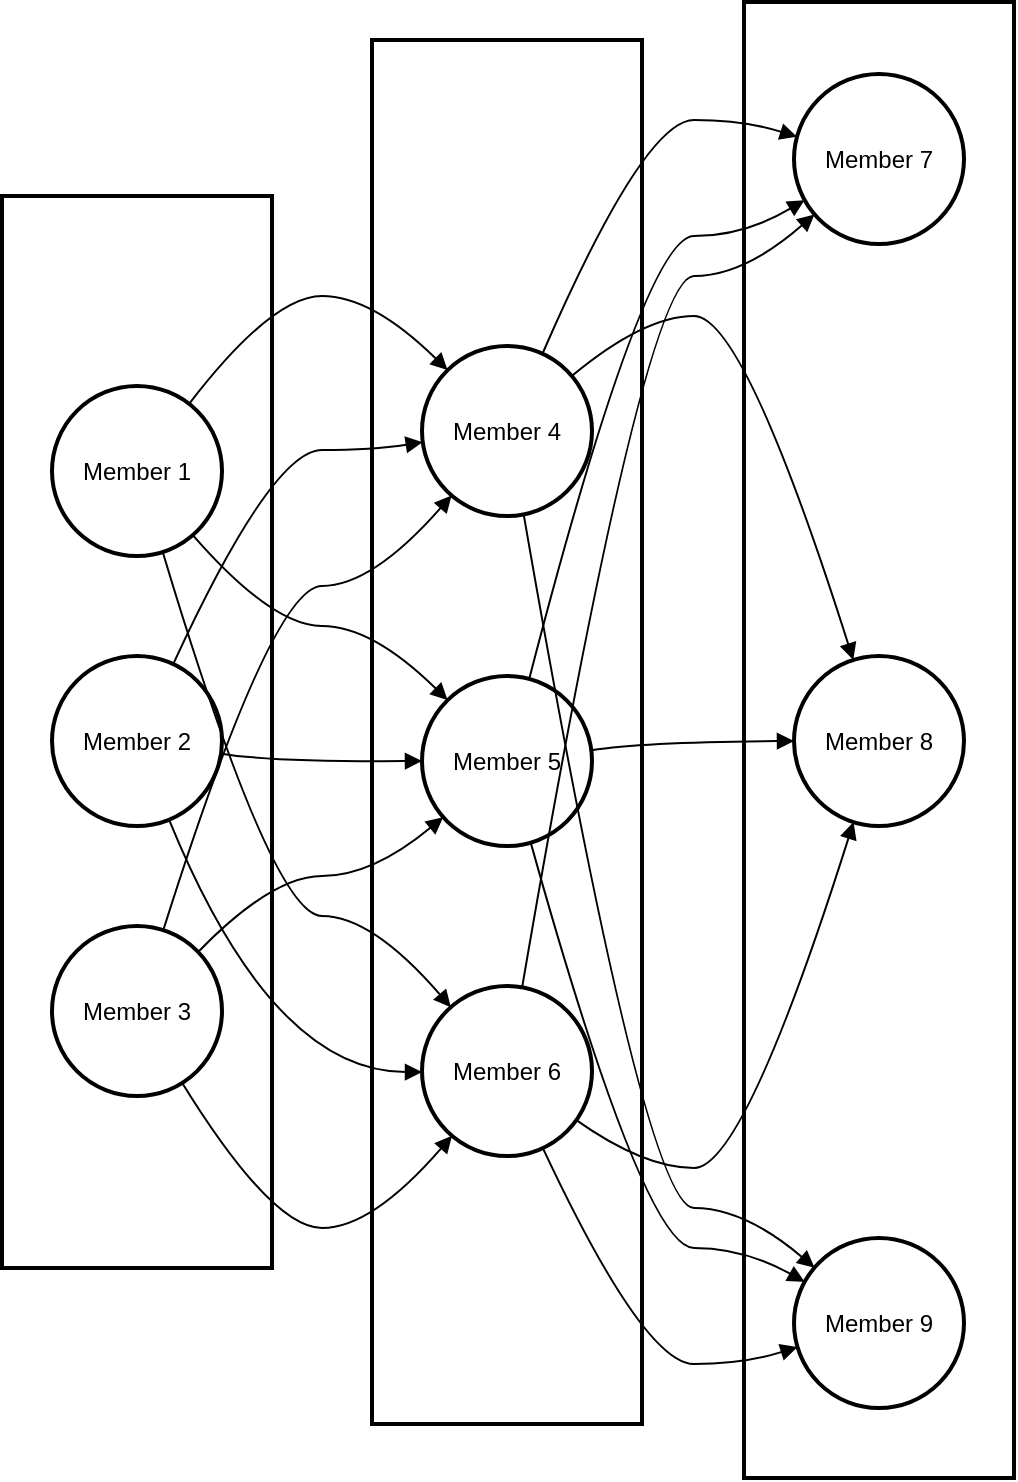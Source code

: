 <mxfile version="26.0.14">
  <diagram name="Page-1" id="sMocpuGF57ic_efmI0IQ">
    <mxGraphModel>
      <root>
        <mxCell id="0" />
        <mxCell id="1" parent="0" />
        <mxCell id="2" value="Phase 3" style="whiteSpace=wrap;strokeWidth=2;" vertex="1" parent="1">
          <mxGeometry x="379" y="8" width="135" height="738" as="geometry" />
        </mxCell>
        <mxCell id="3" value="Phase 2" style="whiteSpace=wrap;strokeWidth=2;" vertex="1" parent="1">
          <mxGeometry x="193" y="27" width="135" height="692" as="geometry" />
        </mxCell>
        <mxCell id="4" value="Phase 1" style="whiteSpace=wrap;strokeWidth=2;" vertex="1" parent="1">
          <mxGeometry x="8" y="105" width="135" height="536" as="geometry" />
        </mxCell>
        <mxCell id="5" value="Member 1" style="ellipse;aspect=fixed;strokeWidth=2;whiteSpace=wrap;" vertex="1" parent="1">
          <mxGeometry x="33" y="200" width="85" height="85" as="geometry" />
        </mxCell>
        <mxCell id="6" value="Member 2" style="ellipse;aspect=fixed;strokeWidth=2;whiteSpace=wrap;" vertex="1" parent="1">
          <mxGeometry x="33" y="335" width="85" height="85" as="geometry" />
        </mxCell>
        <mxCell id="7" value="Member 3" style="ellipse;aspect=fixed;strokeWidth=2;whiteSpace=wrap;" vertex="1" parent="1">
          <mxGeometry x="33" y="470" width="85" height="85" as="geometry" />
        </mxCell>
        <mxCell id="8" value="Member 4" style="ellipse;aspect=fixed;strokeWidth=2;whiteSpace=wrap;" vertex="1" parent="1">
          <mxGeometry x="218" y="180" width="85" height="85" as="geometry" />
        </mxCell>
        <mxCell id="9" value="Member 5" style="ellipse;aspect=fixed;strokeWidth=2;whiteSpace=wrap;" vertex="1" parent="1">
          <mxGeometry x="218" y="345" width="85" height="85" as="geometry" />
        </mxCell>
        <mxCell id="10" value="Member 6" style="ellipse;aspect=fixed;strokeWidth=2;whiteSpace=wrap;" vertex="1" parent="1">
          <mxGeometry x="218" y="500" width="85" height="85" as="geometry" />
        </mxCell>
        <mxCell id="11" value="Member 7" style="ellipse;aspect=fixed;strokeWidth=2;whiteSpace=wrap;" vertex="1" parent="1">
          <mxGeometry x="404" y="44" width="85" height="85" as="geometry" />
        </mxCell>
        <mxCell id="12" value="Member 8" style="ellipse;aspect=fixed;strokeWidth=2;whiteSpace=wrap;" vertex="1" parent="1">
          <mxGeometry x="404" y="335" width="85" height="85" as="geometry" />
        </mxCell>
        <mxCell id="13" value="Member 9" style="ellipse;aspect=fixed;strokeWidth=2;whiteSpace=wrap;" vertex="1" parent="1">
          <mxGeometry x="404" y="626" width="85" height="85" as="geometry" />
        </mxCell>
        <mxCell id="14" value="" style="curved=1;startArrow=none;endArrow=block;exitX=0.89;exitY=0;entryX=0.01;entryY=0;" edge="1" parent="1" source="5" target="8">
          <mxGeometry relative="1" as="geometry">
            <Array as="points">
              <mxPoint x="143" y="155" />
              <mxPoint x="193" y="155" />
            </Array>
          </mxGeometry>
        </mxCell>
        <mxCell id="15" value="" style="curved=1;startArrow=none;endArrow=block;exitX=0.94;exitY=1;entryX=0.01;entryY=0;" edge="1" parent="1" source="5" target="9">
          <mxGeometry relative="1" as="geometry">
            <Array as="points">
              <mxPoint x="143" y="320" />
              <mxPoint x="193" y="320" />
            </Array>
          </mxGeometry>
        </mxCell>
        <mxCell id="16" value="" style="curved=1;startArrow=none;endArrow=block;exitX=0.66;exitY=1;entryX=0.07;entryY=0.01;" edge="1" parent="1" source="5" target="10">
          <mxGeometry relative="1" as="geometry">
            <Array as="points">
              <mxPoint x="143" y="465" />
              <mxPoint x="193" y="465" />
            </Array>
          </mxGeometry>
        </mxCell>
        <mxCell id="17" value="" style="curved=1;startArrow=none;endArrow=block;exitX=0.74;exitY=0;entryX=0.01;entryY=0.57;" edge="1" parent="1" source="6" target="8">
          <mxGeometry relative="1" as="geometry">
            <Array as="points">
              <mxPoint x="143" y="232" />
              <mxPoint x="193" y="232" />
            </Array>
          </mxGeometry>
        </mxCell>
        <mxCell id="18" value="" style="curved=1;startArrow=none;endArrow=block;exitX=1.01;exitY=0.58;entryX=0.01;entryY=0.5;" edge="1" parent="1" source="6" target="9">
          <mxGeometry relative="1" as="geometry">
            <Array as="points">
              <mxPoint x="143" y="388" />
            </Array>
          </mxGeometry>
        </mxCell>
        <mxCell id="19" value="" style="curved=1;startArrow=none;endArrow=block;exitX=0.71;exitY=1.01;entryX=0.01;entryY=0.51;" edge="1" parent="1" source="6" target="10">
          <mxGeometry relative="1" as="geometry">
            <Array as="points">
              <mxPoint x="143" y="543" />
            </Array>
          </mxGeometry>
        </mxCell>
        <mxCell id="20" value="" style="curved=1;startArrow=none;endArrow=block;exitX=0.66;exitY=0.01;entryX=0.07;entryY=1;" edge="1" parent="1" source="7" target="8">
          <mxGeometry relative="1" as="geometry">
            <Array as="points">
              <mxPoint x="143" y="300" />
              <mxPoint x="193" y="300" />
            </Array>
          </mxGeometry>
        </mxCell>
        <mxCell id="21" value="" style="curved=1;startArrow=none;endArrow=block;exitX=1.01;exitY=0.01;entryX=0.01;entryY=0.93;" edge="1" parent="1" source="7" target="9">
          <mxGeometry relative="1" as="geometry">
            <Array as="points">
              <mxPoint x="143" y="445" />
              <mxPoint x="193" y="445" />
            </Array>
          </mxGeometry>
        </mxCell>
        <mxCell id="22" value="" style="curved=1;startArrow=none;endArrow=block;exitX=0.82;exitY=1.01;entryX=0.07;entryY=1.01;" edge="1" parent="1" source="7" target="10">
          <mxGeometry relative="1" as="geometry">
            <Array as="points">
              <mxPoint x="143" y="621" />
              <mxPoint x="193" y="621" />
            </Array>
          </mxGeometry>
        </mxCell>
        <mxCell id="23" value="" style="curved=1;startArrow=none;endArrow=block;exitX=0.73;exitY=0;entryX=0;entryY=0.36;" edge="1" parent="1" source="8" target="11">
          <mxGeometry relative="1" as="geometry">
            <Array as="points">
              <mxPoint x="329" y="67" />
              <mxPoint x="379" y="67" />
            </Array>
          </mxGeometry>
        </mxCell>
        <mxCell id="24" value="" style="curved=1;startArrow=none;endArrow=block;exitX=1.01;exitY=0.07;entryX=0.34;entryY=0;" edge="1" parent="1" source="8" target="12">
          <mxGeometry relative="1" as="geometry">
            <Array as="points">
              <mxPoint x="329" y="165" />
              <mxPoint x="379" y="165" />
            </Array>
          </mxGeometry>
        </mxCell>
        <mxCell id="25" value="" style="curved=1;startArrow=none;endArrow=block;exitX=0.6;exitY=1;entryX=0;entryY=0.07;" edge="1" parent="1" source="8" target="13">
          <mxGeometry relative="1" as="geometry">
            <Array as="points">
              <mxPoint x="329" y="611" />
              <mxPoint x="379" y="611" />
            </Array>
          </mxGeometry>
        </mxCell>
        <mxCell id="26" value="" style="curved=1;startArrow=none;endArrow=block;exitX=0.64;exitY=0;entryX=0;entryY=0.78;" edge="1" parent="1" source="9" target="11">
          <mxGeometry relative="1" as="geometry">
            <Array as="points">
              <mxPoint x="329" y="125" />
              <mxPoint x="379" y="125" />
            </Array>
          </mxGeometry>
        </mxCell>
        <mxCell id="27" value="" style="curved=1;startArrow=none;endArrow=block;exitX=1.01;exitY=0.43;entryX=0;entryY=0.5;" edge="1" parent="1" source="9" target="12">
          <mxGeometry relative="1" as="geometry">
            <Array as="points">
              <mxPoint x="329" y="378" />
            </Array>
          </mxGeometry>
        </mxCell>
        <mxCell id="28" value="" style="curved=1;startArrow=none;endArrow=block;exitX=0.65;exitY=1.01;entryX=0;entryY=0.22;" edge="1" parent="1" source="9" target="13">
          <mxGeometry relative="1" as="geometry">
            <Array as="points">
              <mxPoint x="329" y="631" />
              <mxPoint x="379" y="631" />
            </Array>
          </mxGeometry>
        </mxCell>
        <mxCell id="29" value="" style="curved=1;startArrow=none;endArrow=block;exitX=0.59;exitY=0.01;entryX=0;entryY=0.93;" edge="1" parent="1" source="10" target="11">
          <mxGeometry relative="1" as="geometry">
            <Array as="points">
              <mxPoint x="329" y="145" />
              <mxPoint x="379" y="145" />
            </Array>
          </mxGeometry>
        </mxCell>
        <mxCell id="30" value="" style="curved=1;startArrow=none;endArrow=block;exitX=1.01;exitY=0.86;entryX=0.34;entryY=1.01;" edge="1" parent="1" source="10" target="12">
          <mxGeometry relative="1" as="geometry">
            <Array as="points">
              <mxPoint x="329" y="591" />
              <mxPoint x="379" y="591" />
            </Array>
          </mxGeometry>
        </mxCell>
        <mxCell id="31" value="" style="curved=1;startArrow=none;endArrow=block;exitX=0.74;exitY=1.01;entryX=0;entryY=0.65;" edge="1" parent="1" source="10" target="13">
          <mxGeometry relative="1" as="geometry">
            <Array as="points">
              <mxPoint x="329" y="689" />
              <mxPoint x="379" y="689" />
            </Array>
          </mxGeometry>
        </mxCell>
      </root>
    </mxGraphModel>
  </diagram>
</mxfile>

